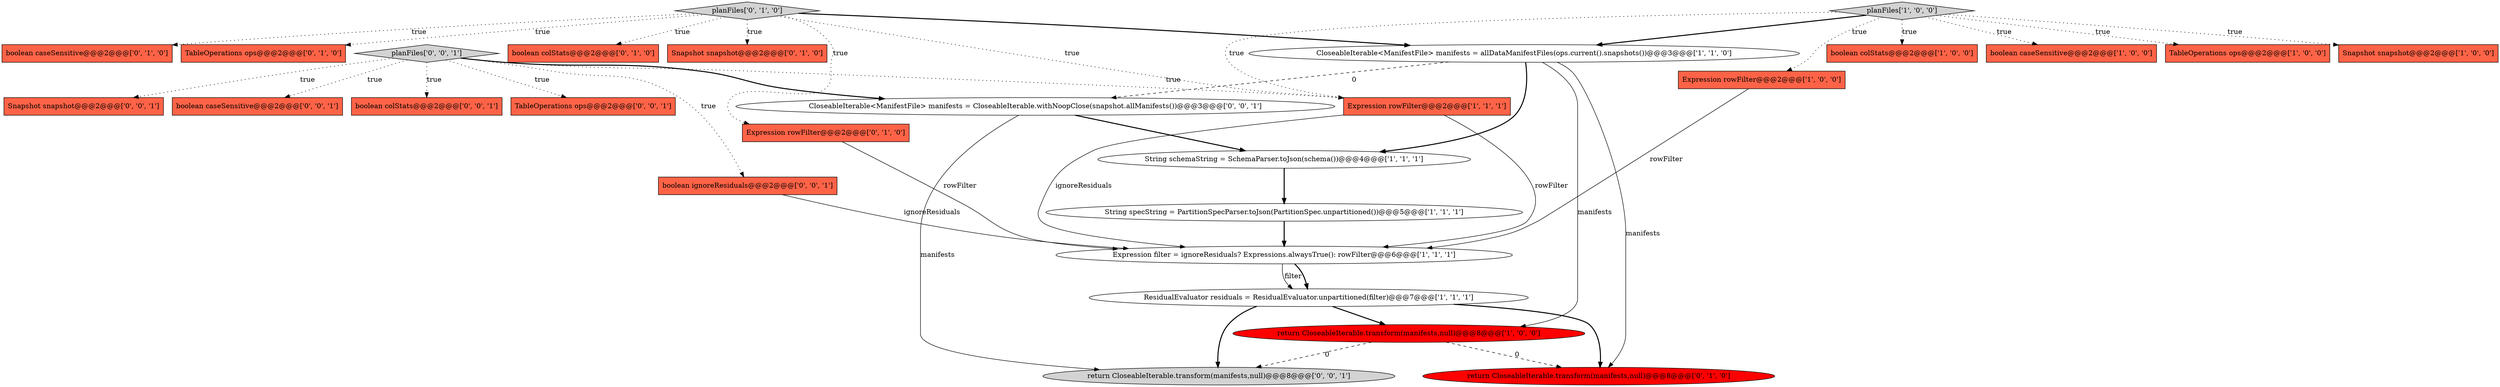 digraph {
7 [style = filled, label = "Expression rowFilter@@@2@@@['1', '0', '0']", fillcolor = tomato, shape = box image = "AAA0AAABBB1BBB"];
11 [style = filled, label = "Expression rowFilter@@@2@@@['1', '1', '1']", fillcolor = tomato, shape = box image = "AAA0AAABBB1BBB"];
12 [style = filled, label = "Expression filter = ignoreResiduals? Expressions.alwaysTrue(): rowFilter@@@6@@@['1', '1', '1']", fillcolor = white, shape = ellipse image = "AAA0AAABBB1BBB"];
4 [style = filled, label = "planFiles['1', '0', '0']", fillcolor = lightgray, shape = diamond image = "AAA0AAABBB1BBB"];
0 [style = filled, label = "boolean colStats@@@2@@@['1', '0', '0']", fillcolor = tomato, shape = box image = "AAA0AAABBB1BBB"];
9 [style = filled, label = "ResidualEvaluator residuals = ResidualEvaluator.unpartitioned(filter)@@@7@@@['1', '1', '1']", fillcolor = white, shape = ellipse image = "AAA0AAABBB1BBB"];
20 [style = filled, label = "return CloseableIterable.transform(manifests,null)@@@8@@@['0', '0', '1']", fillcolor = lightgray, shape = ellipse image = "AAA0AAABBB3BBB"];
3 [style = filled, label = "String schemaString = SchemaParser.toJson(schema())@@@4@@@['1', '1', '1']", fillcolor = white, shape = ellipse image = "AAA0AAABBB1BBB"];
24 [style = filled, label = "Snapshot snapshot@@@2@@@['0', '0', '1']", fillcolor = tomato, shape = box image = "AAA0AAABBB3BBB"];
2 [style = filled, label = "boolean caseSensitive@@@2@@@['1', '0', '0']", fillcolor = tomato, shape = box image = "AAA0AAABBB1BBB"];
19 [style = filled, label = "planFiles['0', '1', '0']", fillcolor = lightgray, shape = diamond image = "AAA0AAABBB2BBB"];
27 [style = filled, label = "CloseableIterable<ManifestFile> manifests = CloseableIterable.withNoopClose(snapshot.allManifests())@@@3@@@['0', '0', '1']", fillcolor = white, shape = ellipse image = "AAA0AAABBB3BBB"];
5 [style = filled, label = "return CloseableIterable.transform(manifests,null)@@@8@@@['1', '0', '0']", fillcolor = red, shape = ellipse image = "AAA1AAABBB1BBB"];
16 [style = filled, label = "return CloseableIterable.transform(manifests,null)@@@8@@@['0', '1', '0']", fillcolor = red, shape = ellipse image = "AAA1AAABBB2BBB"];
15 [style = filled, label = "boolean colStats@@@2@@@['0', '1', '0']", fillcolor = tomato, shape = box image = "AAA0AAABBB2BBB"];
17 [style = filled, label = "Snapshot snapshot@@@2@@@['0', '1', '0']", fillcolor = tomato, shape = box image = "AAA0AAABBB2BBB"];
26 [style = filled, label = "boolean ignoreResiduals@@@2@@@['0', '0', '1']", fillcolor = tomato, shape = box image = "AAA0AAABBB3BBB"];
1 [style = filled, label = "TableOperations ops@@@2@@@['1', '0', '0']", fillcolor = tomato, shape = box image = "AAA0AAABBB1BBB"];
10 [style = filled, label = "Snapshot snapshot@@@2@@@['1', '0', '0']", fillcolor = tomato, shape = box image = "AAA0AAABBB1BBB"];
18 [style = filled, label = "Expression rowFilter@@@2@@@['0', '1', '0']", fillcolor = tomato, shape = box image = "AAA0AAABBB2BBB"];
22 [style = filled, label = "boolean caseSensitive@@@2@@@['0', '0', '1']", fillcolor = tomato, shape = box image = "AAA0AAABBB3BBB"];
21 [style = filled, label = "boolean colStats@@@2@@@['0', '0', '1']", fillcolor = tomato, shape = box image = "AAA0AAABBB3BBB"];
13 [style = filled, label = "boolean caseSensitive@@@2@@@['0', '1', '0']", fillcolor = tomato, shape = box image = "AAA0AAABBB2BBB"];
6 [style = filled, label = "CloseableIterable<ManifestFile> manifests = allDataManifestFiles(ops.current().snapshots())@@@3@@@['1', '1', '0']", fillcolor = white, shape = ellipse image = "AAA0AAABBB1BBB"];
8 [style = filled, label = "String specString = PartitionSpecParser.toJson(PartitionSpec.unpartitioned())@@@5@@@['1', '1', '1']", fillcolor = white, shape = ellipse image = "AAA0AAABBB1BBB"];
23 [style = filled, label = "planFiles['0', '0', '1']", fillcolor = lightgray, shape = diamond image = "AAA0AAABBB3BBB"];
14 [style = filled, label = "TableOperations ops@@@2@@@['0', '1', '0']", fillcolor = tomato, shape = box image = "AAA0AAABBB2BBB"];
25 [style = filled, label = "TableOperations ops@@@2@@@['0', '0', '1']", fillcolor = tomato, shape = box image = "AAA0AAABBB3BBB"];
6->3 [style = bold, label=""];
19->14 [style = dotted, label="true"];
23->27 [style = bold, label=""];
23->22 [style = dotted, label="true"];
4->1 [style = dotted, label="true"];
4->6 [style = bold, label=""];
6->5 [style = solid, label="manifests"];
11->12 [style = solid, label="rowFilter"];
4->10 [style = dotted, label="true"];
19->17 [style = dotted, label="true"];
4->0 [style = dotted, label="true"];
27->3 [style = bold, label=""];
19->18 [style = dotted, label="true"];
23->21 [style = dotted, label="true"];
4->11 [style = dotted, label="true"];
4->7 [style = dotted, label="true"];
9->20 [style = bold, label=""];
19->13 [style = dotted, label="true"];
12->9 [style = solid, label="filter"];
19->15 [style = dotted, label="true"];
12->9 [style = bold, label=""];
6->16 [style = solid, label="manifests"];
19->6 [style = bold, label=""];
26->12 [style = solid, label="ignoreResiduals"];
9->16 [style = bold, label=""];
4->2 [style = dotted, label="true"];
5->20 [style = dashed, label="0"];
27->20 [style = solid, label="manifests"];
5->16 [style = dashed, label="0"];
23->26 [style = dotted, label="true"];
6->27 [style = dashed, label="0"];
19->11 [style = dotted, label="true"];
18->12 [style = solid, label="rowFilter"];
3->8 [style = bold, label=""];
9->5 [style = bold, label=""];
11->12 [style = solid, label="ignoreResiduals"];
23->25 [style = dotted, label="true"];
23->24 [style = dotted, label="true"];
8->12 [style = bold, label=""];
7->12 [style = solid, label="rowFilter"];
23->11 [style = dotted, label="true"];
}
